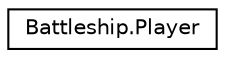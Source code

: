 digraph "Graphical Class Hierarchy"
{
 // INTERACTIVE_SVG=YES
 // LATEX_PDF_SIZE
  edge [fontname="Helvetica",fontsize="10",labelfontname="Helvetica",labelfontsize="10"];
  node [fontname="Helvetica",fontsize="10",shape=record];
  rankdir="LR";
  Node0 [label="Battleship.Player",height=0.2,width=0.4,color="black", fillcolor="white", style="filled",URL="$classBattleship_1_1Player.html",tooltip="Player se utiliza como una extensión de User, contiene métodos y atributos particulares para jugar al..."];
}
